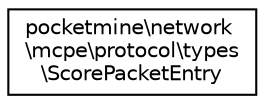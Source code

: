 digraph "Graphical Class Hierarchy"
{
 // INTERACTIVE_SVG=YES
 // LATEX_PDF_SIZE
  edge [fontname="Helvetica",fontsize="10",labelfontname="Helvetica",labelfontsize="10"];
  node [fontname="Helvetica",fontsize="10",shape=record];
  rankdir="LR";
  Node0 [label="pocketmine\\network\l\\mcpe\\protocol\\types\l\\ScorePacketEntry",height=0.2,width=0.4,color="black", fillcolor="white", style="filled",URL="$d9/d8c/classpocketmine_1_1network_1_1mcpe_1_1protocol_1_1types_1_1_score_packet_entry.html",tooltip=" "];
}
